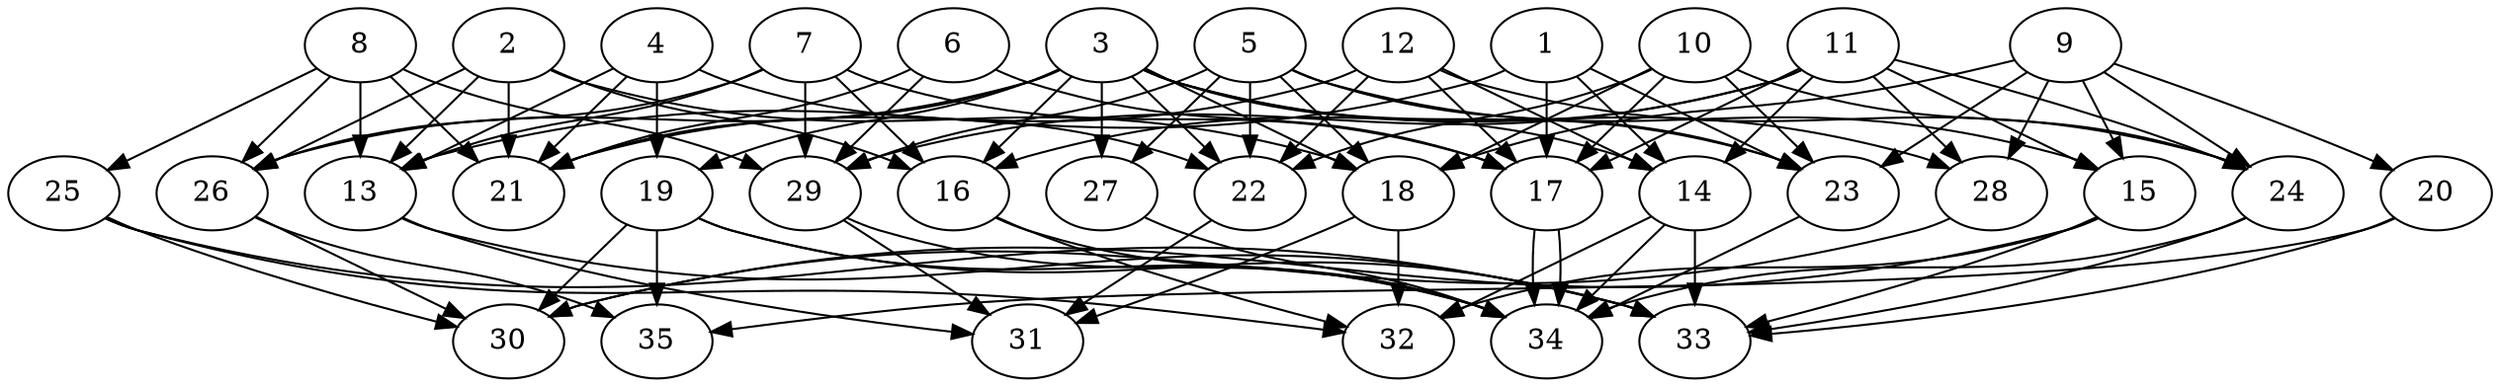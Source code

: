 // DAG automatically generated by daggen at Thu Oct  3 14:05:38 2019
// ./daggen --dot -n 35 --ccr 0.5 --fat 0.7 --regular 0.5 --density 0.5 --mindata 5242880 --maxdata 52428800 
digraph G {
  1 [size="63047680", alpha="0.13", expect_size="31523840"] 
  1 -> 13 [size ="31523840"]
  1 -> 14 [size ="31523840"]
  1 -> 17 [size ="31523840"]
  1 -> 23 [size ="31523840"]
  2 [size="72355840", alpha="0.09", expect_size="36177920"] 
  2 -> 13 [size ="36177920"]
  2 -> 16 [size ="36177920"]
  2 -> 18 [size ="36177920"]
  2 -> 21 [size ="36177920"]
  2 -> 26 [size ="36177920"]
  3 [size="87840768", alpha="0.15", expect_size="43920384"] 
  3 -> 14 [size ="43920384"]
  3 -> 16 [size ="43920384"]
  3 -> 18 [size ="43920384"]
  3 -> 19 [size ="43920384"]
  3 -> 21 [size ="43920384"]
  3 -> 22 [size ="43920384"]
  3 -> 23 [size ="43920384"]
  3 -> 26 [size ="43920384"]
  3 -> 27 [size ="43920384"]
  3 -> 28 [size ="43920384"]
  4 [size="77549568", alpha="0.07", expect_size="38774784"] 
  4 -> 13 [size ="38774784"]
  4 -> 19 [size ="38774784"]
  4 -> 21 [size ="38774784"]
  4 -> 22 [size ="38774784"]
  5 [size="88088576", alpha="0.15", expect_size="44044288"] 
  5 -> 15 [size ="44044288"]
  5 -> 18 [size ="44044288"]
  5 -> 22 [size ="44044288"]
  5 -> 23 [size ="44044288"]
  5 -> 27 [size ="44044288"]
  5 -> 29 [size ="44044288"]
  6 [size="18952192", alpha="0.04", expect_size="9476096"] 
  6 -> 17 [size ="9476096"]
  6 -> 21 [size ="9476096"]
  6 -> 29 [size ="9476096"]
  7 [size="58480640", alpha="0.11", expect_size="29240320"] 
  7 -> 13 [size ="29240320"]
  7 -> 16 [size ="29240320"]
  7 -> 17 [size ="29240320"]
  7 -> 26 [size ="29240320"]
  7 -> 29 [size ="29240320"]
  8 [size="61937664", alpha="0.06", expect_size="30968832"] 
  8 -> 13 [size ="30968832"]
  8 -> 21 [size ="30968832"]
  8 -> 25 [size ="30968832"]
  8 -> 26 [size ="30968832"]
  8 -> 29 [size ="30968832"]
  9 [size="73213952", alpha="0.02", expect_size="36606976"] 
  9 -> 15 [size ="36606976"]
  9 -> 18 [size ="36606976"]
  9 -> 20 [size ="36606976"]
  9 -> 23 [size ="36606976"]
  9 -> 24 [size ="36606976"]
  9 -> 28 [size ="36606976"]
  10 [size="37668864", alpha="0.01", expect_size="18834432"] 
  10 -> 17 [size ="18834432"]
  10 -> 18 [size ="18834432"]
  10 -> 22 [size ="18834432"]
  10 -> 23 [size ="18834432"]
  10 -> 24 [size ="18834432"]
  11 [size="66713600", alpha="0.09", expect_size="33356800"] 
  11 -> 14 [size ="33356800"]
  11 -> 15 [size ="33356800"]
  11 -> 16 [size ="33356800"]
  11 -> 17 [size ="33356800"]
  11 -> 24 [size ="33356800"]
  11 -> 28 [size ="33356800"]
  11 -> 29 [size ="33356800"]
  12 [size="34512896", alpha="0.01", expect_size="17256448"] 
  12 -> 14 [size ="17256448"]
  12 -> 17 [size ="17256448"]
  12 -> 21 [size ="17256448"]
  12 -> 22 [size ="17256448"]
  12 -> 24 [size ="17256448"]
  13 [size="76216320", alpha="0.14", expect_size="38108160"] 
  13 -> 31 [size ="38108160"]
  13 -> 33 [size ="38108160"]
  14 [size="53270528", alpha="0.17", expect_size="26635264"] 
  14 -> 32 [size ="26635264"]
  14 -> 33 [size ="26635264"]
  14 -> 34 [size ="26635264"]
  15 [size="87705600", alpha="0.12", expect_size="43852800"] 
  15 -> 30 [size ="43852800"]
  15 -> 32 [size ="43852800"]
  15 -> 33 [size ="43852800"]
  16 [size="61843456", alpha="0.19", expect_size="30921728"] 
  16 -> 32 [size ="30921728"]
  16 -> 34 [size ="30921728"]
  17 [size="78501888", alpha="0.14", expect_size="39250944"] 
  17 -> 34 [size ="39250944"]
  17 -> 34 [size ="39250944"]
  18 [size="37804032", alpha="0.11", expect_size="18902016"] 
  18 -> 31 [size ="18902016"]
  18 -> 32 [size ="18902016"]
  19 [size="66988032", alpha="0.06", expect_size="33494016"] 
  19 -> 30 [size ="33494016"]
  19 -> 33 [size ="33494016"]
  19 -> 34 [size ="33494016"]
  19 -> 35 [size ="33494016"]
  20 [size="74242048", alpha="0.12", expect_size="37121024"] 
  20 -> 33 [size ="37121024"]
  20 -> 35 [size ="37121024"]
  21 [size="78901248", alpha="0.09", expect_size="39450624"] 
  22 [size="26970112", alpha="0.19", expect_size="13485056"] 
  22 -> 31 [size ="13485056"]
  23 [size="29894656", alpha="0.05", expect_size="14947328"] 
  23 -> 34 [size ="14947328"]
  24 [size="97470464", alpha="0.06", expect_size="48735232"] 
  24 -> 33 [size ="48735232"]
  24 -> 34 [size ="48735232"]
  25 [size="83091456", alpha="0.03", expect_size="41545728"] 
  25 -> 30 [size ="41545728"]
  25 -> 32 [size ="41545728"]
  25 -> 33 [size ="41545728"]
  26 [size="46880768", alpha="0.01", expect_size="23440384"] 
  26 -> 30 [size ="23440384"]
  26 -> 35 [size ="23440384"]
  27 [size="39843840", alpha="0.10", expect_size="19921920"] 
  27 -> 34 [size ="19921920"]
  28 [size="104228864", alpha="0.10", expect_size="52114432"] 
  28 -> 30 [size ="52114432"]
  29 [size="63942656", alpha="0.03", expect_size="31971328"] 
  29 -> 31 [size ="31971328"]
  29 -> 34 [size ="31971328"]
  30 [size="92354560", alpha="0.02", expect_size="46177280"] 
  31 [size="53397504", alpha="0.13", expect_size="26698752"] 
  32 [size="94013440", alpha="0.09", expect_size="47006720"] 
  33 [size="87324672", alpha="0.19", expect_size="43662336"] 
  34 [size="16316416", alpha="0.18", expect_size="8158208"] 
  35 [size="42424320", alpha="0.13", expect_size="21212160"] 
}
